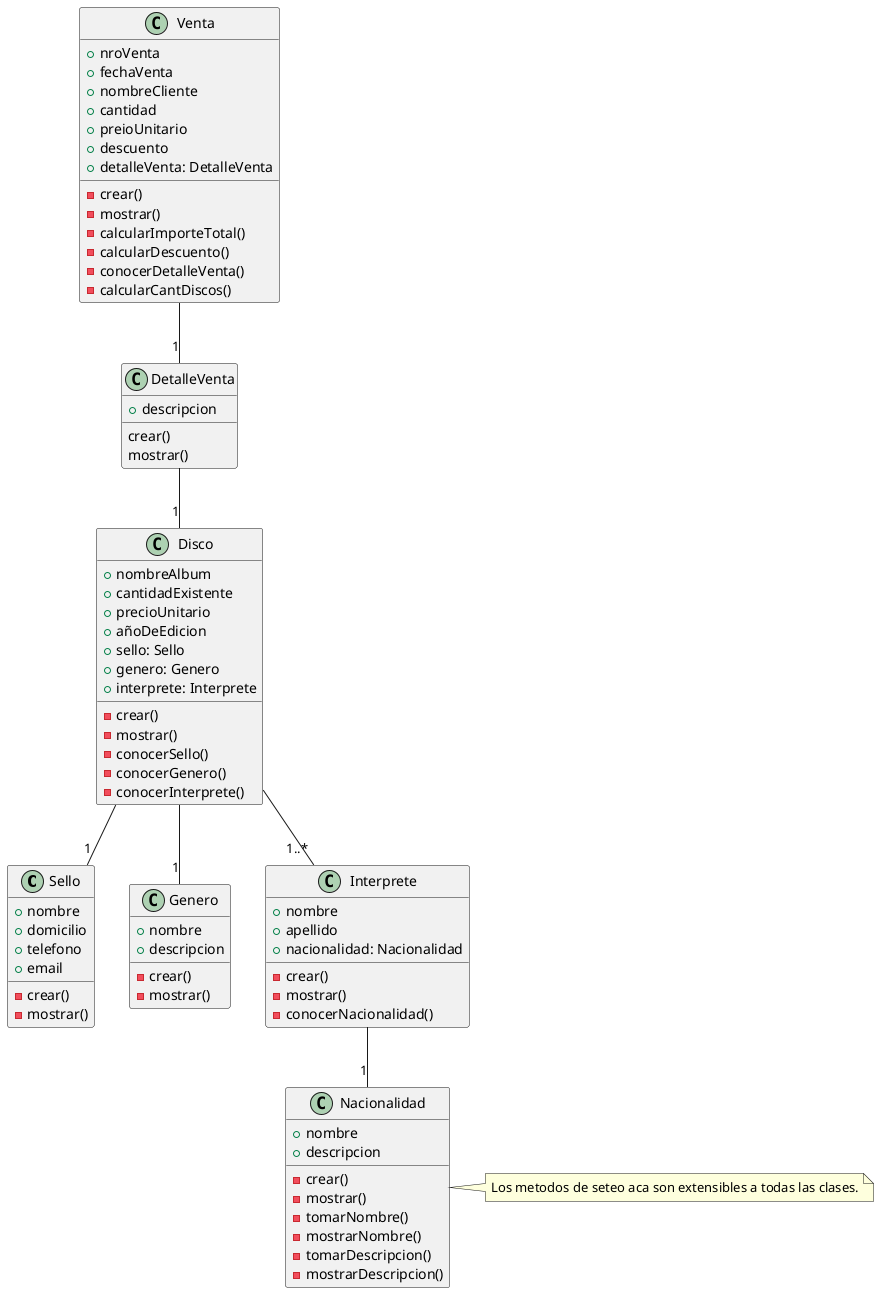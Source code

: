 @startuml VentaDeDiscos

class "Sello" as sello {
    +nombre
    +domicilio
    +telefono
    +email
    -crear()
    -mostrar()
}


class "Genero" as genero {
    +nombre
    +descripcion
    -crear()
    -mostrar()
}

class "Venta" as venta {
    +nroVenta
    +fechaVenta
    +nombreCliente
    +cantidad
    +preioUnitario
    +descuento
    +detalleVenta: DetalleVenta
    -crear()
    -mostrar()
    -calcularImporteTotal()
    -calcularDescuento()
    -conocerDetalleVenta()
    -calcularCantDiscos()
}

class "Disco" as disco {
    +nombreAlbum
    +cantidadExistente
    +precioUnitario
    +añoDeEdicion
    +sello: Sello
    +genero: Genero
    +interprete: Interprete
    -crear()
    -mostrar()
    -conocerSello()
    -conocerGenero()
    -conocerInterprete()
}

class "Interprete" as interprete {
    +nombre
    +apellido
    +nacionalidad: Nacionalidad
    -crear()
    -mostrar()
    -conocerNacionalidad()
}

/'Coloco esta clase nacionalidad especificamente porque el enunciado indica que necesita un listado especifico sobre la nacionalidad del interprete'/

class "Nacionalidad" as nacionalidad {
    +nombre
    +descripcion
    -crear()
    -mostrar()
    -tomarNombre()
    -mostrarNombre()
    -tomarDescripcion()
    -mostrarDescripcion()
}
note right of nacionalidad : Los metodos de seteo aca son extensibles a todas las clases.

class "DetalleVenta" as detalleVenta {
    +descripcion
    crear()
    mostrar()
    }


venta --"1" detalleVenta
detalleVenta --"1" disco
disco --"1" sello
disco --"1" genero
disco --"1..*" interprete
interprete --"1" nacionalidad
